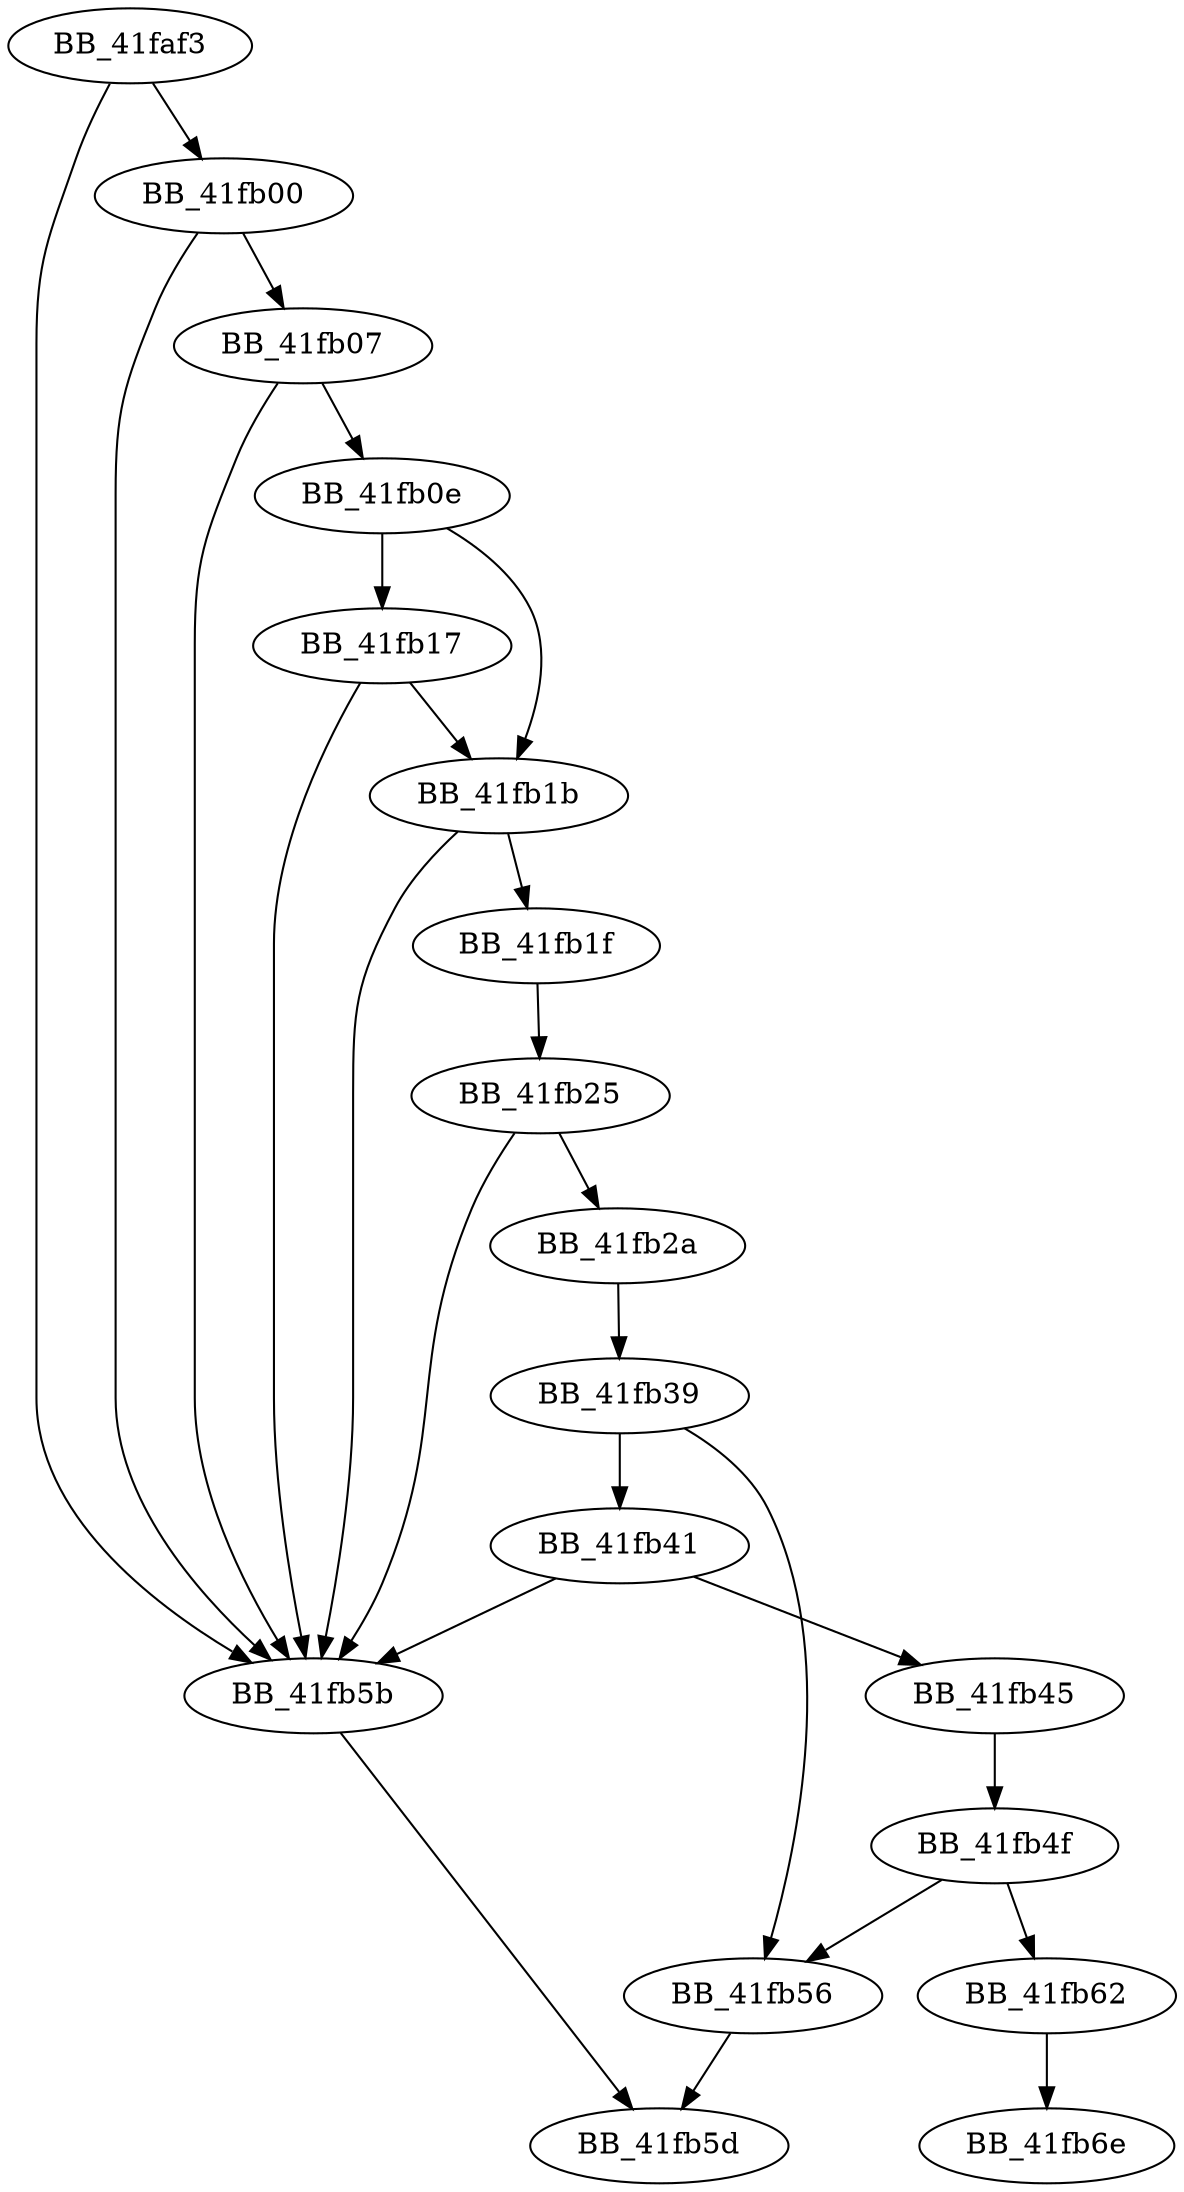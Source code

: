 DiGraph ___crtDownlevelLCIDToLocaleName{
BB_41faf3->BB_41fb00
BB_41faf3->BB_41fb5b
BB_41fb00->BB_41fb07
BB_41fb00->BB_41fb5b
BB_41fb07->BB_41fb0e
BB_41fb07->BB_41fb5b
BB_41fb0e->BB_41fb17
BB_41fb0e->BB_41fb1b
BB_41fb17->BB_41fb1b
BB_41fb17->BB_41fb5b
BB_41fb1b->BB_41fb1f
BB_41fb1b->BB_41fb5b
BB_41fb1f->BB_41fb25
BB_41fb25->BB_41fb2a
BB_41fb25->BB_41fb5b
BB_41fb2a->BB_41fb39
BB_41fb39->BB_41fb41
BB_41fb39->BB_41fb56
BB_41fb41->BB_41fb45
BB_41fb41->BB_41fb5b
BB_41fb45->BB_41fb4f
BB_41fb4f->BB_41fb56
BB_41fb4f->BB_41fb62
BB_41fb56->BB_41fb5d
BB_41fb5b->BB_41fb5d
BB_41fb62->BB_41fb6e
}
